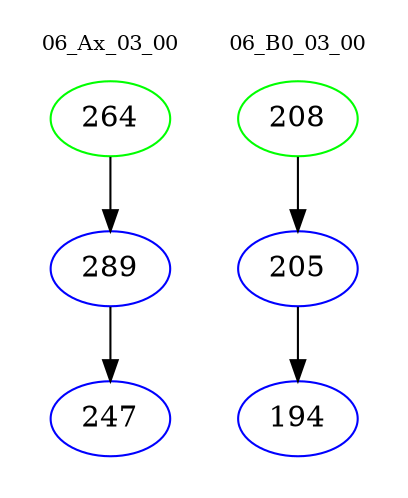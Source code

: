 digraph{
subgraph cluster_0 {
color = white
label = "06_Ax_03_00";
fontsize=10;
T0_264 [label="264", color="green"]
T0_264 -> T0_289 [color="black"]
T0_289 [label="289", color="blue"]
T0_289 -> T0_247 [color="black"]
T0_247 [label="247", color="blue"]
}
subgraph cluster_1 {
color = white
label = "06_B0_03_00";
fontsize=10;
T1_208 [label="208", color="green"]
T1_208 -> T1_205 [color="black"]
T1_205 [label="205", color="blue"]
T1_205 -> T1_194 [color="black"]
T1_194 [label="194", color="blue"]
}
}
